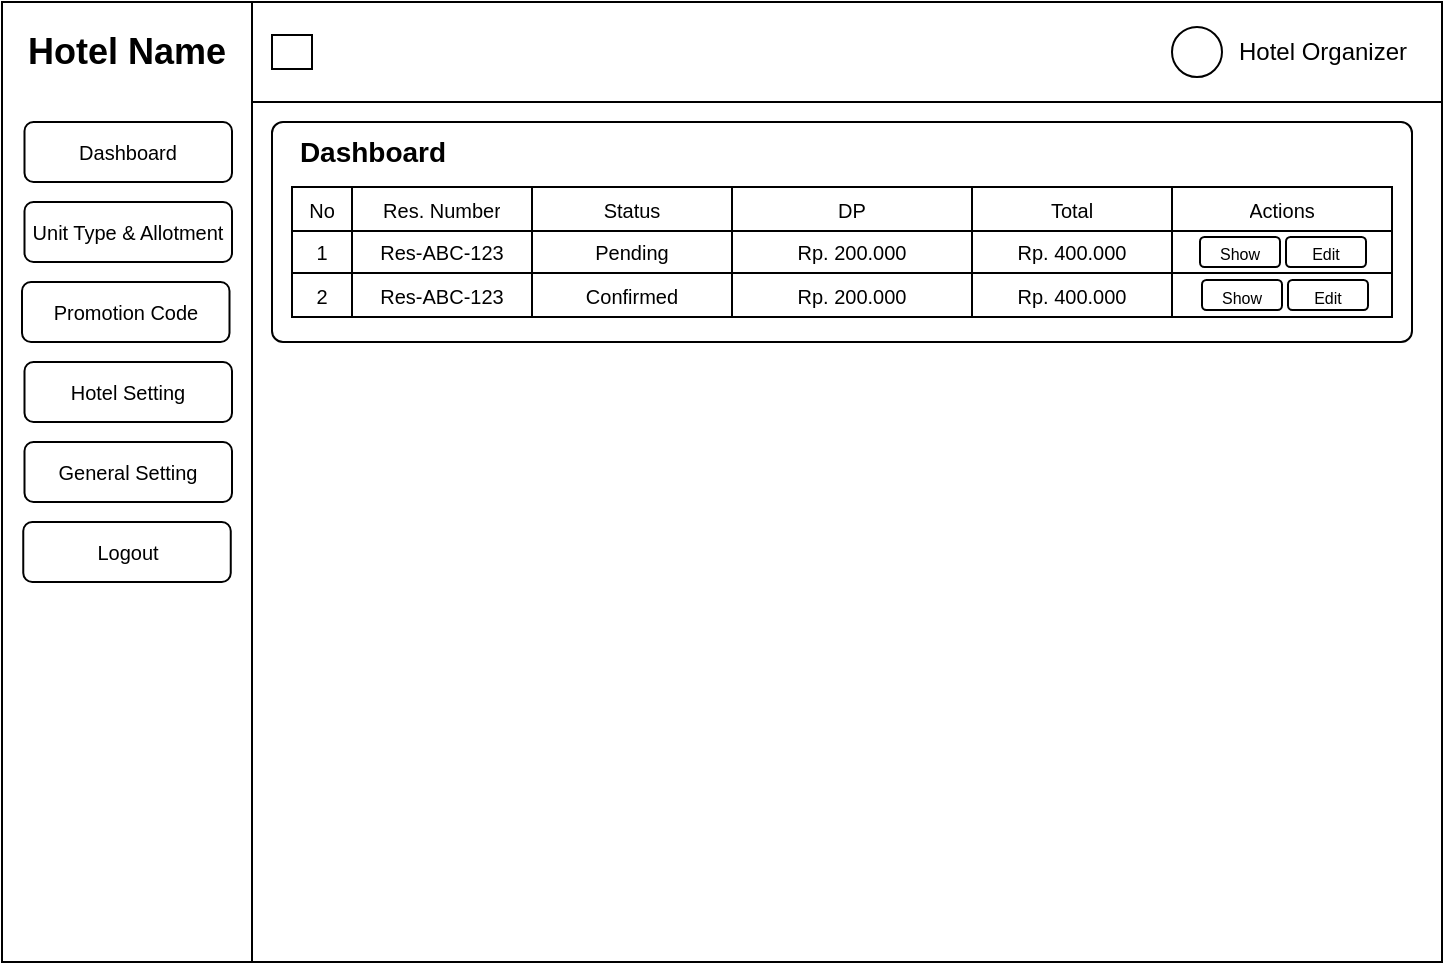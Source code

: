 <mxfile>
    <diagram id="Ts3KVDJRjSuq-3A5cFuQ" name="Page-1">
        <mxGraphModel dx="594" dy="310" grid="1" gridSize="10" guides="1" tooltips="1" connect="1" arrows="1" fold="1" page="1" pageScale="1" pageWidth="850" pageHeight="1100" math="0" shadow="0">
            <root>
                <mxCell id="0"/>
                <mxCell id="1" parent="0"/>
                <mxCell id="2" value="" style="rounded=0;whiteSpace=wrap;html=1;" parent="1" vertex="1">
                    <mxGeometry x="65" y="40" width="720" height="480" as="geometry"/>
                </mxCell>
                <mxCell id="3" value="" style="rounded=0;whiteSpace=wrap;html=1;" parent="1" vertex="1">
                    <mxGeometry x="65" y="40" width="125" height="480" as="geometry"/>
                </mxCell>
                <mxCell id="4" value="" style="rounded=0;whiteSpace=wrap;html=1;" parent="1" vertex="1">
                    <mxGeometry x="190" y="40" width="595" height="50" as="geometry"/>
                </mxCell>
                <mxCell id="5" value="Hotel Name" style="text;html=1;align=center;verticalAlign=middle;whiteSpace=wrap;rounded=0;fontSize=18;fontStyle=1" parent="1" vertex="1">
                    <mxGeometry x="76.25" y="50" width="102.5" height="30" as="geometry"/>
                </mxCell>
                <mxCell id="13" value="" style="group" parent="1" vertex="1" connectable="0">
                    <mxGeometry x="650" y="50" width="130" height="30" as="geometry"/>
                </mxCell>
                <mxCell id="6" value="" style="ellipse;whiteSpace=wrap;html=1;aspect=fixed;" parent="13" vertex="1">
                    <mxGeometry y="2.5" width="25" height="25" as="geometry"/>
                </mxCell>
                <mxCell id="7" value="Hotel Organizer" style="text;html=1;align=center;verticalAlign=middle;resizable=0;points=[];autosize=1;strokeColor=none;fillColor=none;" parent="13" vertex="1">
                    <mxGeometry x="20" width="110" height="30" as="geometry"/>
                </mxCell>
                <mxCell id="14" value="" style="rounded=0;whiteSpace=wrap;html=1;" parent="1" vertex="1">
                    <mxGeometry x="200" y="56.5" width="20" height="17" as="geometry"/>
                </mxCell>
                <mxCell id="15" value="Dashboard" style="rounded=1;whiteSpace=wrap;html=1;fontSize=10;" parent="1" vertex="1">
                    <mxGeometry x="76.25" y="100" width="103.75" height="30" as="geometry"/>
                </mxCell>
                <mxCell id="16" value="&lt;font style=&quot;font-size: 10px;&quot;&gt;Unit Type &amp;amp; Allotment&lt;/font&gt;" style="rounded=1;whiteSpace=wrap;html=1;" parent="1" vertex="1">
                    <mxGeometry x="76.25" y="140" width="103.75" height="30" as="geometry"/>
                </mxCell>
                <mxCell id="17" value="&lt;font style=&quot;font-size: 10px;&quot;&gt;Promotion Code&lt;/font&gt;" style="rounded=1;whiteSpace=wrap;html=1;" parent="1" vertex="1">
                    <mxGeometry x="75" y="180" width="103.75" height="30" as="geometry"/>
                </mxCell>
                <mxCell id="18" value="&lt;font style=&quot;font-size: 10px;&quot;&gt;General Setting&lt;/font&gt;" style="rounded=1;whiteSpace=wrap;html=1;" parent="1" vertex="1">
                    <mxGeometry x="76.25" y="260" width="103.75" height="30" as="geometry"/>
                </mxCell>
                <mxCell id="19" value="&lt;font style=&quot;font-size: 10px;&quot;&gt;Hotel Setting&lt;/font&gt;" style="rounded=1;whiteSpace=wrap;html=1;" parent="1" vertex="1">
                    <mxGeometry x="76.25" y="220" width="103.75" height="30" as="geometry"/>
                </mxCell>
                <mxCell id="20" value="&lt;font style=&quot;font-size: 10px;&quot;&gt;Logout&lt;/font&gt;" style="rounded=1;whiteSpace=wrap;html=1;" parent="1" vertex="1">
                    <mxGeometry x="75.63" y="300" width="103.75" height="30" as="geometry"/>
                </mxCell>
                <mxCell id="21" value="" style="rounded=1;whiteSpace=wrap;html=1;arcSize=5;" parent="1" vertex="1">
                    <mxGeometry x="200" y="100" width="570" height="110" as="geometry"/>
                </mxCell>
                <mxCell id="22" value="&lt;font style=&quot;font-size: 14px;&quot;&gt;&lt;b&gt;Dashboard&lt;/b&gt;&lt;/font&gt;" style="text;html=1;align=center;verticalAlign=middle;resizable=0;points=[];autosize=1;strokeColor=none;fillColor=none;" parent="1" vertex="1">
                    <mxGeometry x="200" y="100" width="100" height="30" as="geometry"/>
                </mxCell>
                <mxCell id="23" value="" style="shape=table;startSize=0;container=1;collapsible=0;childLayout=tableLayout;fontSize=10;" parent="1" vertex="1">
                    <mxGeometry x="210" y="132.5" width="220" height="65" as="geometry"/>
                </mxCell>
                <mxCell id="24" value="" style="shape=tableRow;horizontal=0;startSize=0;swimlaneHead=0;swimlaneBody=0;strokeColor=inherit;top=0;left=0;bottom=0;right=0;collapsible=0;dropTarget=0;fillColor=none;points=[[0,0.5],[1,0.5]];portConstraint=eastwest;fontSize=10;" parent="23" vertex="1">
                    <mxGeometry width="220" height="22" as="geometry"/>
                </mxCell>
                <mxCell id="25" value="No" style="shape=partialRectangle;html=1;whiteSpace=wrap;connectable=0;strokeColor=inherit;overflow=hidden;fillColor=none;top=0;left=0;bottom=0;right=0;pointerEvents=1;fontSize=10;" parent="24" vertex="1">
                    <mxGeometry width="30" height="22" as="geometry">
                        <mxRectangle width="30" height="22" as="alternateBounds"/>
                    </mxGeometry>
                </mxCell>
                <mxCell id="26" value="Res. Number" style="shape=partialRectangle;html=1;whiteSpace=wrap;connectable=0;strokeColor=inherit;overflow=hidden;fillColor=none;top=0;left=0;bottom=0;right=0;pointerEvents=1;fontSize=10;" parent="24" vertex="1">
                    <mxGeometry x="30" width="90" height="22" as="geometry">
                        <mxRectangle width="90" height="22" as="alternateBounds"/>
                    </mxGeometry>
                </mxCell>
                <mxCell id="27" value="Status" style="shape=partialRectangle;html=1;whiteSpace=wrap;connectable=0;strokeColor=inherit;overflow=hidden;fillColor=none;top=0;left=0;bottom=0;right=0;pointerEvents=1;fontSize=10;" parent="24" vertex="1">
                    <mxGeometry x="120" width="100" height="22" as="geometry">
                        <mxRectangle width="100" height="22" as="alternateBounds"/>
                    </mxGeometry>
                </mxCell>
                <mxCell id="28" value="" style="shape=tableRow;horizontal=0;startSize=0;swimlaneHead=0;swimlaneBody=0;strokeColor=inherit;top=0;left=0;bottom=0;right=0;collapsible=0;dropTarget=0;fillColor=none;points=[[0,0.5],[1,0.5]];portConstraint=eastwest;fontSize=10;" parent="23" vertex="1">
                    <mxGeometry y="22" width="220" height="21" as="geometry"/>
                </mxCell>
                <mxCell id="29" value="1" style="shape=partialRectangle;html=1;whiteSpace=wrap;connectable=0;strokeColor=inherit;overflow=hidden;fillColor=none;top=0;left=0;bottom=0;right=0;pointerEvents=1;fontSize=10;" parent="28" vertex="1">
                    <mxGeometry width="30" height="21" as="geometry">
                        <mxRectangle width="30" height="21" as="alternateBounds"/>
                    </mxGeometry>
                </mxCell>
                <mxCell id="30" value="Res-ABC-123" style="shape=partialRectangle;html=1;whiteSpace=wrap;connectable=0;strokeColor=inherit;overflow=hidden;fillColor=none;top=0;left=0;bottom=0;right=0;pointerEvents=1;fontSize=10;" parent="28" vertex="1">
                    <mxGeometry x="30" width="90" height="21" as="geometry">
                        <mxRectangle width="90" height="21" as="alternateBounds"/>
                    </mxGeometry>
                </mxCell>
                <mxCell id="31" value="Pending" style="shape=partialRectangle;html=1;whiteSpace=wrap;connectable=0;strokeColor=inherit;overflow=hidden;fillColor=none;top=0;left=0;bottom=0;right=0;pointerEvents=1;fontSize=10;" parent="28" vertex="1">
                    <mxGeometry x="120" width="100" height="21" as="geometry">
                        <mxRectangle width="100" height="21" as="alternateBounds"/>
                    </mxGeometry>
                </mxCell>
                <mxCell id="32" value="" style="shape=tableRow;horizontal=0;startSize=0;swimlaneHead=0;swimlaneBody=0;strokeColor=inherit;top=0;left=0;bottom=0;right=0;collapsible=0;dropTarget=0;fillColor=none;points=[[0,0.5],[1,0.5]];portConstraint=eastwest;fontSize=10;" parent="23" vertex="1">
                    <mxGeometry y="43" width="220" height="22" as="geometry"/>
                </mxCell>
                <mxCell id="33" value="2" style="shape=partialRectangle;html=1;whiteSpace=wrap;connectable=0;strokeColor=inherit;overflow=hidden;fillColor=none;top=0;left=0;bottom=0;right=0;pointerEvents=1;fontSize=10;" parent="32" vertex="1">
                    <mxGeometry width="30" height="22" as="geometry">
                        <mxRectangle width="30" height="22" as="alternateBounds"/>
                    </mxGeometry>
                </mxCell>
                <mxCell id="34" value="&lt;span style=&quot;color: rgb(0, 0, 0);&quot;&gt;Res-ABC-123&lt;/span&gt;" style="shape=partialRectangle;html=1;whiteSpace=wrap;connectable=0;strokeColor=inherit;overflow=hidden;fillColor=none;top=0;left=0;bottom=0;right=0;pointerEvents=1;fontSize=10;" parent="32" vertex="1">
                    <mxGeometry x="30" width="90" height="22" as="geometry">
                        <mxRectangle width="90" height="22" as="alternateBounds"/>
                    </mxGeometry>
                </mxCell>
                <mxCell id="35" value="Confirmed" style="shape=partialRectangle;html=1;whiteSpace=wrap;connectable=0;strokeColor=inherit;overflow=hidden;fillColor=none;top=0;left=0;bottom=0;right=0;pointerEvents=1;fontSize=10;" parent="32" vertex="1">
                    <mxGeometry x="120" width="100" height="22" as="geometry">
                        <mxRectangle width="100" height="22" as="alternateBounds"/>
                    </mxGeometry>
                </mxCell>
                <mxCell id="40" value="" style="shape=table;startSize=0;container=1;collapsible=0;childLayout=tableLayout;fontSize=10;" parent="1" vertex="1">
                    <mxGeometry x="430" y="132.5" width="330" height="65" as="geometry"/>
                </mxCell>
                <mxCell id="41" value="" style="shape=tableRow;horizontal=0;startSize=0;swimlaneHead=0;swimlaneBody=0;strokeColor=inherit;top=0;left=0;bottom=0;right=0;collapsible=0;dropTarget=0;fillColor=none;points=[[0,0.5],[1,0.5]];portConstraint=eastwest;fontSize=10;" parent="40" vertex="1">
                    <mxGeometry width="330" height="22" as="geometry"/>
                </mxCell>
                <mxCell id="42" value="DP" style="shape=partialRectangle;html=1;whiteSpace=wrap;connectable=0;strokeColor=inherit;overflow=hidden;fillColor=none;top=0;left=0;bottom=0;right=0;pointerEvents=1;fontSize=10;" parent="41" vertex="1">
                    <mxGeometry width="120" height="22" as="geometry">
                        <mxRectangle width="120" height="22" as="alternateBounds"/>
                    </mxGeometry>
                </mxCell>
                <mxCell id="43" value="Total" style="shape=partialRectangle;html=1;whiteSpace=wrap;connectable=0;strokeColor=inherit;overflow=hidden;fillColor=none;top=0;left=0;bottom=0;right=0;pointerEvents=1;fontSize=10;" parent="41" vertex="1">
                    <mxGeometry x="120" width="100" height="22" as="geometry">
                        <mxRectangle width="100" height="22" as="alternateBounds"/>
                    </mxGeometry>
                </mxCell>
                <mxCell id="44" value="Actions" style="shape=partialRectangle;html=1;whiteSpace=wrap;connectable=0;strokeColor=inherit;overflow=hidden;fillColor=none;top=0;left=0;bottom=0;right=0;pointerEvents=1;fontSize=10;" parent="41" vertex="1">
                    <mxGeometry x="220" width="110" height="22" as="geometry">
                        <mxRectangle width="110" height="22" as="alternateBounds"/>
                    </mxGeometry>
                </mxCell>
                <mxCell id="45" value="" style="shape=tableRow;horizontal=0;startSize=0;swimlaneHead=0;swimlaneBody=0;strokeColor=inherit;top=0;left=0;bottom=0;right=0;collapsible=0;dropTarget=0;fillColor=none;points=[[0,0.5],[1,0.5]];portConstraint=eastwest;fontSize=10;" parent="40" vertex="1">
                    <mxGeometry y="22" width="330" height="21" as="geometry"/>
                </mxCell>
                <mxCell id="46" value="Rp. 200.000" style="shape=partialRectangle;html=1;whiteSpace=wrap;connectable=0;strokeColor=inherit;overflow=hidden;fillColor=none;top=0;left=0;bottom=0;right=0;pointerEvents=1;fontSize=10;" parent="45" vertex="1">
                    <mxGeometry width="120" height="21" as="geometry">
                        <mxRectangle width="120" height="21" as="alternateBounds"/>
                    </mxGeometry>
                </mxCell>
                <mxCell id="47" value="Rp. 400.000" style="shape=partialRectangle;html=1;whiteSpace=wrap;connectable=0;strokeColor=inherit;overflow=hidden;fillColor=none;top=0;left=0;bottom=0;right=0;pointerEvents=1;fontSize=10;" parent="45" vertex="1">
                    <mxGeometry x="120" width="100" height="21" as="geometry">
                        <mxRectangle width="100" height="21" as="alternateBounds"/>
                    </mxGeometry>
                </mxCell>
                <mxCell id="48" value="" style="shape=partialRectangle;html=1;whiteSpace=wrap;connectable=0;strokeColor=inherit;overflow=hidden;fillColor=none;top=0;left=0;bottom=0;right=0;pointerEvents=1;fontSize=10;" parent="45" vertex="1">
                    <mxGeometry x="220" width="110" height="21" as="geometry">
                        <mxRectangle width="110" height="21" as="alternateBounds"/>
                    </mxGeometry>
                </mxCell>
                <mxCell id="49" value="" style="shape=tableRow;horizontal=0;startSize=0;swimlaneHead=0;swimlaneBody=0;strokeColor=inherit;top=0;left=0;bottom=0;right=0;collapsible=0;dropTarget=0;fillColor=none;points=[[0,0.5],[1,0.5]];portConstraint=eastwest;fontSize=10;" parent="40" vertex="1">
                    <mxGeometry y="43" width="330" height="22" as="geometry"/>
                </mxCell>
                <mxCell id="50" value="Rp. 200.000" style="shape=partialRectangle;html=1;whiteSpace=wrap;connectable=0;strokeColor=inherit;overflow=hidden;fillColor=none;top=0;left=0;bottom=0;right=0;pointerEvents=1;fontSize=10;" parent="49" vertex="1">
                    <mxGeometry width="120" height="22" as="geometry">
                        <mxRectangle width="120" height="22" as="alternateBounds"/>
                    </mxGeometry>
                </mxCell>
                <mxCell id="51" value="Rp. 400.000" style="shape=partialRectangle;html=1;whiteSpace=wrap;connectable=0;strokeColor=inherit;overflow=hidden;fillColor=none;top=0;left=0;bottom=0;right=0;pointerEvents=1;fontSize=10;" parent="49" vertex="1">
                    <mxGeometry x="120" width="100" height="22" as="geometry">
                        <mxRectangle width="100" height="22" as="alternateBounds"/>
                    </mxGeometry>
                </mxCell>
                <mxCell id="52" value="" style="shape=partialRectangle;html=1;whiteSpace=wrap;connectable=0;strokeColor=inherit;overflow=hidden;fillColor=none;top=0;left=0;bottom=0;right=0;pointerEvents=1;fontSize=10;" parent="49" vertex="1">
                    <mxGeometry x="220" width="110" height="22" as="geometry">
                        <mxRectangle width="110" height="22" as="alternateBounds"/>
                    </mxGeometry>
                </mxCell>
                <mxCell id="74" value="&lt;font style=&quot;font-size: 8px;&quot;&gt;Show&lt;/font&gt;" style="rounded=1;whiteSpace=wrap;html=1;" parent="1" vertex="1">
                    <mxGeometry x="664" y="157.5" width="40" height="15" as="geometry"/>
                </mxCell>
                <mxCell id="75" value="&lt;font style=&quot;font-size: 8px;&quot;&gt;Edit&lt;/font&gt;" style="rounded=1;whiteSpace=wrap;html=1;" parent="1" vertex="1">
                    <mxGeometry x="707" y="157.5" width="40" height="15" as="geometry"/>
                </mxCell>
                <mxCell id="76" value="&lt;font style=&quot;font-size: 8px;&quot;&gt;Show&lt;/font&gt;" style="rounded=1;whiteSpace=wrap;html=1;" parent="1" vertex="1">
                    <mxGeometry x="665" y="179" width="40" height="15" as="geometry"/>
                </mxCell>
                <mxCell id="77" value="&lt;font style=&quot;font-size: 8px;&quot;&gt;Edit&lt;/font&gt;" style="rounded=1;whiteSpace=wrap;html=1;" parent="1" vertex="1">
                    <mxGeometry x="708" y="179" width="40" height="15" as="geometry"/>
                </mxCell>
            </root>
        </mxGraphModel>
    </diagram>
</mxfile>